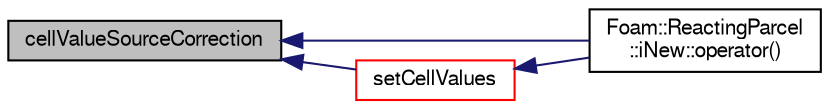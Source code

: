 digraph "cellValueSourceCorrection"
{
  bgcolor="transparent";
  edge [fontname="FreeSans",fontsize="10",labelfontname="FreeSans",labelfontsize="10"];
  node [fontname="FreeSans",fontsize="10",shape=record];
  rankdir="LR";
  Node473 [label="cellValueSourceCorrection",height=0.2,width=0.4,color="black", fillcolor="grey75", style="filled", fontcolor="black"];
  Node473 -> Node474 [dir="back",color="midnightblue",fontsize="10",style="solid",fontname="FreeSans"];
  Node474 [label="Foam::ReactingParcel\l::iNew::operator()",height=0.2,width=0.4,color="black",URL="$a23934.html#a15eb768830b48a3c63e17509ffb8febb"];
  Node473 -> Node475 [dir="back",color="midnightblue",fontsize="10",style="solid",fontname="FreeSans"];
  Node475 [label="setCellValues",height=0.2,width=0.4,color="red",URL="$a23922.html#a41280fa67cfd5c60a05387baa00989df",tooltip="Set cell values. "];
  Node475 -> Node474 [dir="back",color="midnightblue",fontsize="10",style="solid",fontname="FreeSans"];
}
